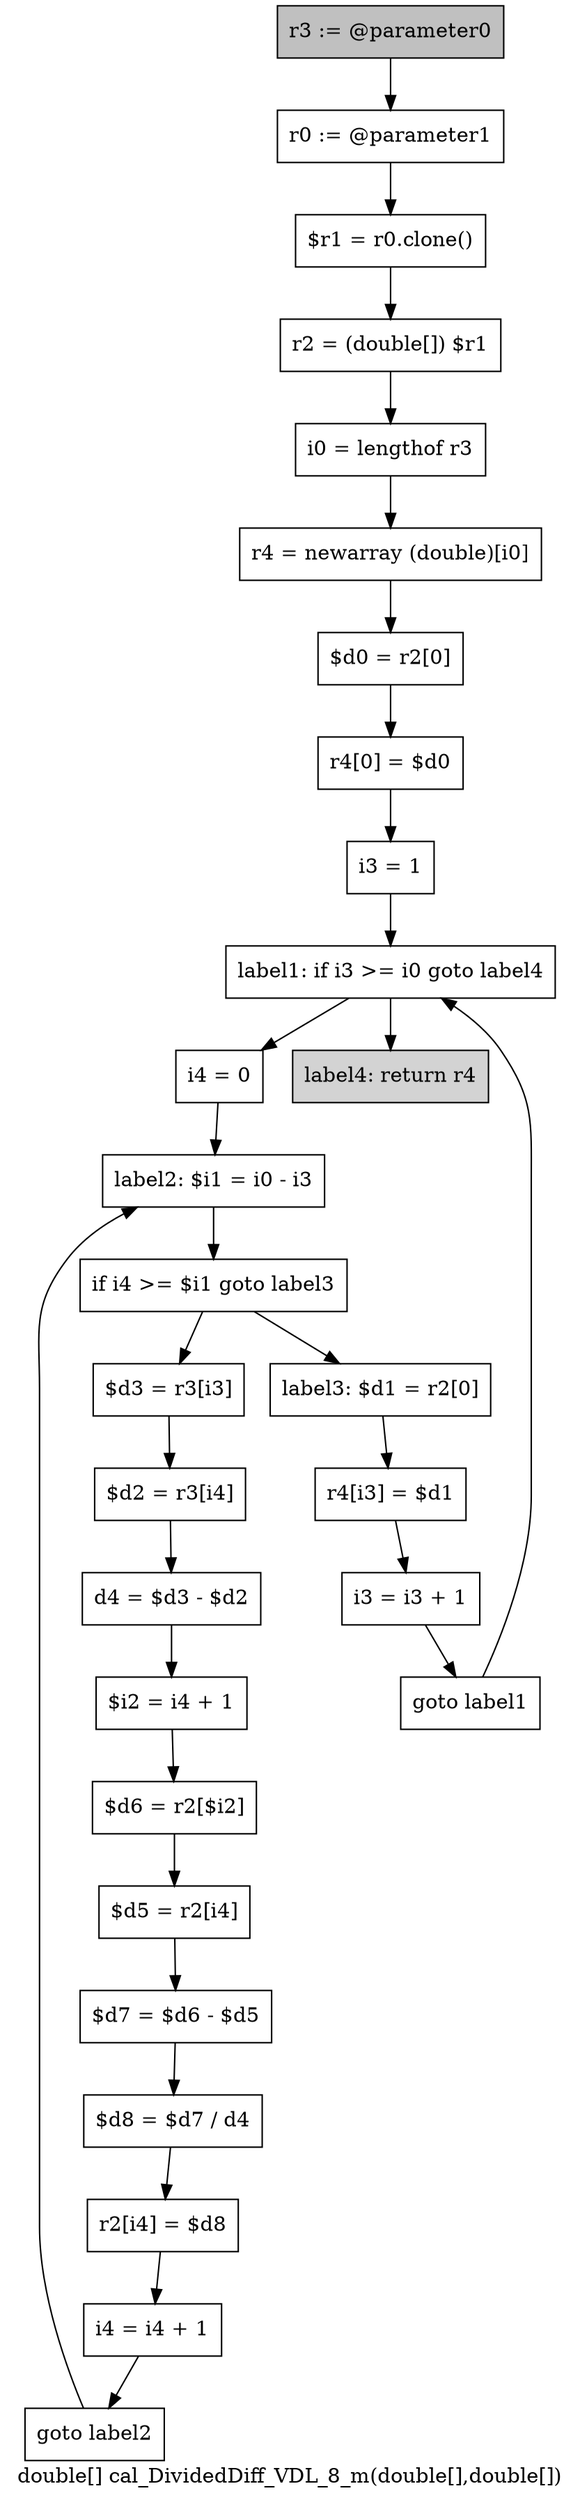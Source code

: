 digraph "double[] cal_DividedDiff_VDL_8_m(double[],double[])" {
    label="double[] cal_DividedDiff_VDL_8_m(double[],double[])";
    node [shape=box];
    "0" [style=filled,fillcolor=gray,label="r3 := @parameter0",];
    "1" [label="r0 := @parameter1",];
    "0"->"1";
    "2" [label="$r1 = r0.clone()",];
    "1"->"2";
    "3" [label="r2 = (double[]) $r1",];
    "2"->"3";
    "4" [label="i0 = lengthof r3",];
    "3"->"4";
    "5" [label="r4 = newarray (double)[i0]",];
    "4"->"5";
    "6" [label="$d0 = r2[0]",];
    "5"->"6";
    "7" [label="r4[0] = $d0",];
    "6"->"7";
    "8" [label="i3 = 1",];
    "7"->"8";
    "9" [label="label1: if i3 >= i0 goto label4",];
    "8"->"9";
    "10" [label="i4 = 0",];
    "9"->"10";
    "28" [style=filled,fillcolor=lightgray,label="label4: return r4",];
    "9"->"28";
    "11" [label="label2: $i1 = i0 - i3",];
    "10"->"11";
    "12" [label="if i4 >= $i1 goto label3",];
    "11"->"12";
    "13" [label="$d3 = r3[i3]",];
    "12"->"13";
    "24" [label="label3: $d1 = r2[0]",];
    "12"->"24";
    "14" [label="$d2 = r3[i4]",];
    "13"->"14";
    "15" [label="d4 = $d3 - $d2",];
    "14"->"15";
    "16" [label="$i2 = i4 + 1",];
    "15"->"16";
    "17" [label="$d6 = r2[$i2]",];
    "16"->"17";
    "18" [label="$d5 = r2[i4]",];
    "17"->"18";
    "19" [label="$d7 = $d6 - $d5",];
    "18"->"19";
    "20" [label="$d8 = $d7 / d4",];
    "19"->"20";
    "21" [label="r2[i4] = $d8",];
    "20"->"21";
    "22" [label="i4 = i4 + 1",];
    "21"->"22";
    "23" [label="goto label2",];
    "22"->"23";
    "23"->"11";
    "25" [label="r4[i3] = $d1",];
    "24"->"25";
    "26" [label="i3 = i3 + 1",];
    "25"->"26";
    "27" [label="goto label1",];
    "26"->"27";
    "27"->"9";
}
